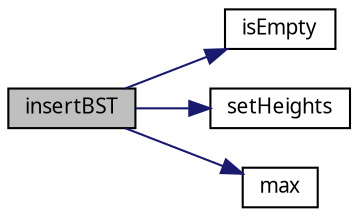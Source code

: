 digraph "insertBST"
{
  edge [fontname="Verdana",fontsize="10",labelfontname="Verdana",labelfontsize="10"];
  node [fontname="Verdana",fontsize="10",shape=record];
  rankdir="LR";
  Node1 [label="insertBST",height=0.2,width=0.4,color="black", fillcolor="grey75", style="filled", fontcolor="black"];
  Node1 -> Node2 [color="midnightblue",fontsize="10",style="solid",fontname="Verdana"];
  Node2 [label="isEmpty",height=0.2,width=0.4,color="black", fillcolor="white", style="filled",URL="$avltree_8h.html#aee91b643a87e1c6cb0325eb40dfc5a37",tooltip="Checks if the AVLTree is empty. "];
  Node1 -> Node3 [color="midnightblue",fontsize="10",style="solid",fontname="Verdana"];
  Node3 [label="setHeights",height=0.2,width=0.4,color="black", fillcolor="white", style="filled",URL="$avltree_8h.html#ae3cf0ae93e6863b21c07adddd241d78b",tooltip="Sets the variables leftHeight and rightHeight with according heights of nodes children. "];
  Node1 -> Node4 [color="midnightblue",fontsize="10",style="solid",fontname="Verdana"];
  Node4 [label="max",height=0.2,width=0.4,color="black", fillcolor="white", style="filled",URL="$avltree_8h.html#a9788a89a1fa912669102bc6049a9ed9b",tooltip="Returns the maximum of two integers. "];
}
